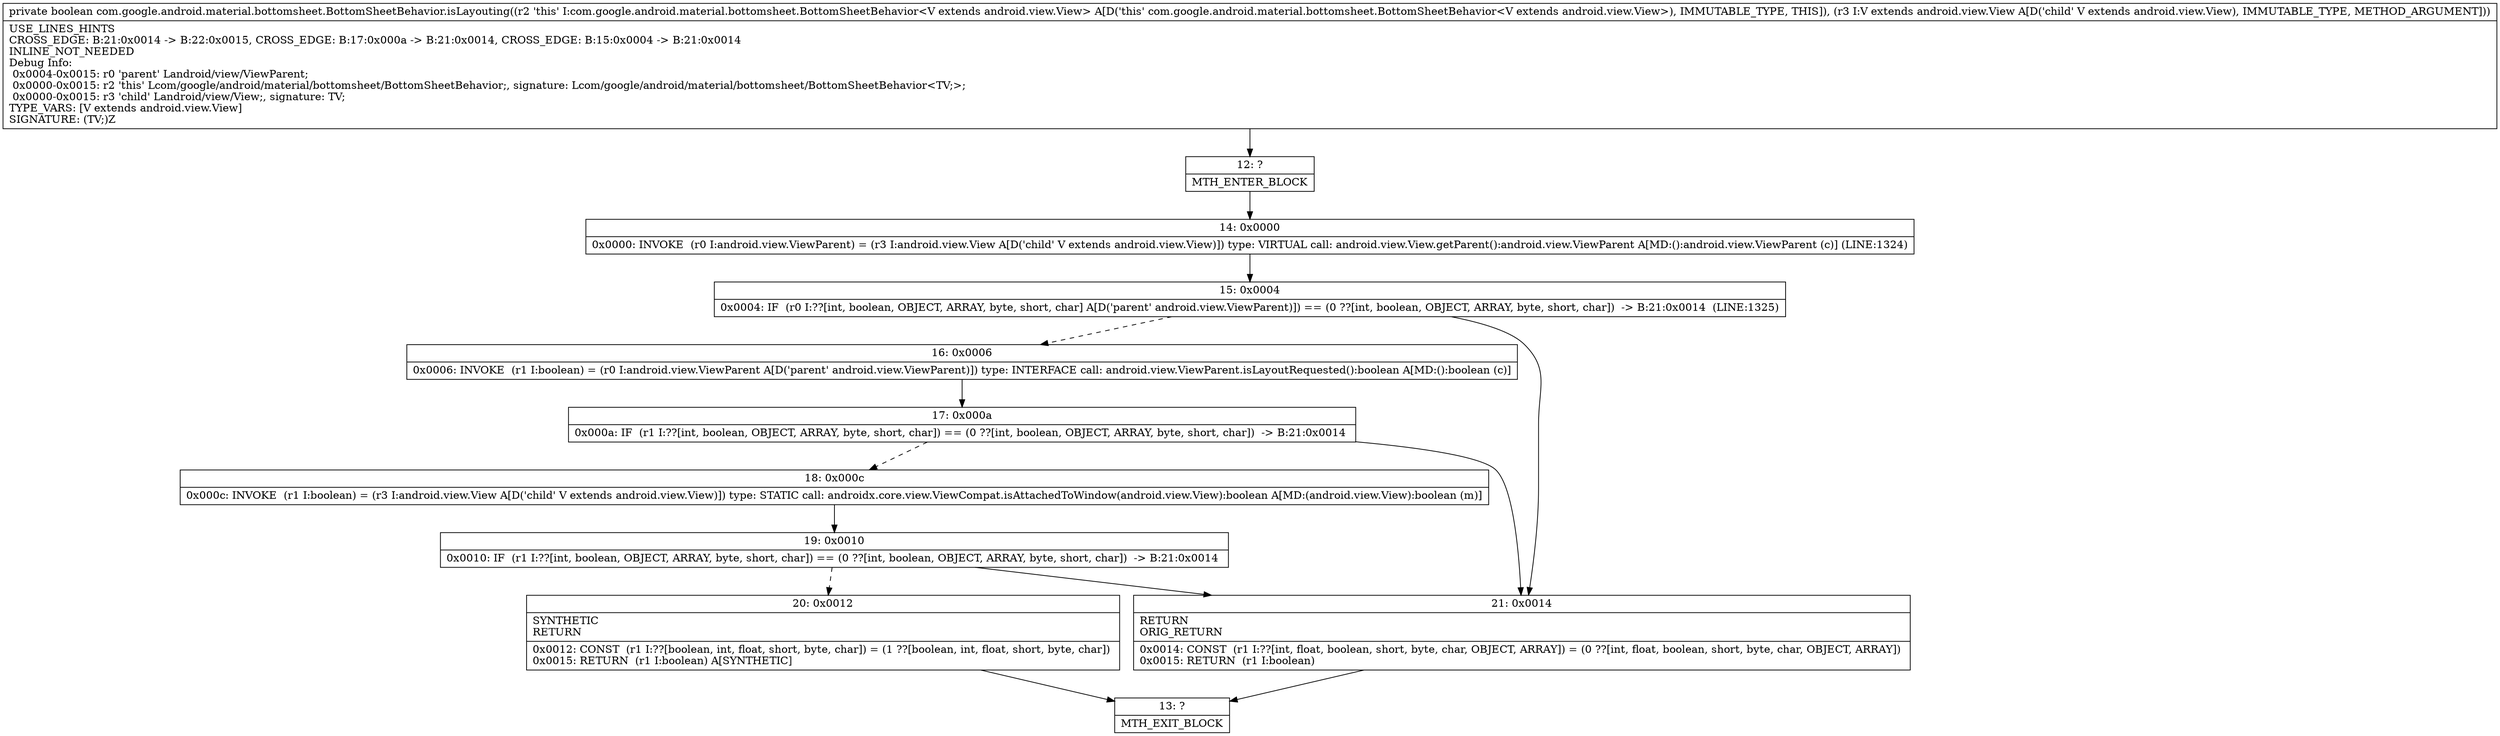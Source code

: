 digraph "CFG forcom.google.android.material.bottomsheet.BottomSheetBehavior.isLayouting(Landroid\/view\/View;)Z" {
Node_12 [shape=record,label="{12\:\ ?|MTH_ENTER_BLOCK\l}"];
Node_14 [shape=record,label="{14\:\ 0x0000|0x0000: INVOKE  (r0 I:android.view.ViewParent) = (r3 I:android.view.View A[D('child' V extends android.view.View)]) type: VIRTUAL call: android.view.View.getParent():android.view.ViewParent A[MD:():android.view.ViewParent (c)] (LINE:1324)\l}"];
Node_15 [shape=record,label="{15\:\ 0x0004|0x0004: IF  (r0 I:??[int, boolean, OBJECT, ARRAY, byte, short, char] A[D('parent' android.view.ViewParent)]) == (0 ??[int, boolean, OBJECT, ARRAY, byte, short, char])  \-\> B:21:0x0014  (LINE:1325)\l}"];
Node_16 [shape=record,label="{16\:\ 0x0006|0x0006: INVOKE  (r1 I:boolean) = (r0 I:android.view.ViewParent A[D('parent' android.view.ViewParent)]) type: INTERFACE call: android.view.ViewParent.isLayoutRequested():boolean A[MD:():boolean (c)]\l}"];
Node_17 [shape=record,label="{17\:\ 0x000a|0x000a: IF  (r1 I:??[int, boolean, OBJECT, ARRAY, byte, short, char]) == (0 ??[int, boolean, OBJECT, ARRAY, byte, short, char])  \-\> B:21:0x0014 \l}"];
Node_18 [shape=record,label="{18\:\ 0x000c|0x000c: INVOKE  (r1 I:boolean) = (r3 I:android.view.View A[D('child' V extends android.view.View)]) type: STATIC call: androidx.core.view.ViewCompat.isAttachedToWindow(android.view.View):boolean A[MD:(android.view.View):boolean (m)]\l}"];
Node_19 [shape=record,label="{19\:\ 0x0010|0x0010: IF  (r1 I:??[int, boolean, OBJECT, ARRAY, byte, short, char]) == (0 ??[int, boolean, OBJECT, ARRAY, byte, short, char])  \-\> B:21:0x0014 \l}"];
Node_20 [shape=record,label="{20\:\ 0x0012|SYNTHETIC\lRETURN\l|0x0012: CONST  (r1 I:??[boolean, int, float, short, byte, char]) = (1 ??[boolean, int, float, short, byte, char]) \l0x0015: RETURN  (r1 I:boolean) A[SYNTHETIC]\l}"];
Node_13 [shape=record,label="{13\:\ ?|MTH_EXIT_BLOCK\l}"];
Node_21 [shape=record,label="{21\:\ 0x0014|RETURN\lORIG_RETURN\l|0x0014: CONST  (r1 I:??[int, float, boolean, short, byte, char, OBJECT, ARRAY]) = (0 ??[int, float, boolean, short, byte, char, OBJECT, ARRAY]) \l0x0015: RETURN  (r1 I:boolean) \l}"];
MethodNode[shape=record,label="{private boolean com.google.android.material.bottomsheet.BottomSheetBehavior.isLayouting((r2 'this' I:com.google.android.material.bottomsheet.BottomSheetBehavior\<V extends android.view.View\> A[D('this' com.google.android.material.bottomsheet.BottomSheetBehavior\<V extends android.view.View\>), IMMUTABLE_TYPE, THIS]), (r3 I:V extends android.view.View A[D('child' V extends android.view.View), IMMUTABLE_TYPE, METHOD_ARGUMENT]))  | USE_LINES_HINTS\lCROSS_EDGE: B:21:0x0014 \-\> B:22:0x0015, CROSS_EDGE: B:17:0x000a \-\> B:21:0x0014, CROSS_EDGE: B:15:0x0004 \-\> B:21:0x0014\lINLINE_NOT_NEEDED\lDebug Info:\l  0x0004\-0x0015: r0 'parent' Landroid\/view\/ViewParent;\l  0x0000\-0x0015: r2 'this' Lcom\/google\/android\/material\/bottomsheet\/BottomSheetBehavior;, signature: Lcom\/google\/android\/material\/bottomsheet\/BottomSheetBehavior\<TV;\>;\l  0x0000\-0x0015: r3 'child' Landroid\/view\/View;, signature: TV;\lTYPE_VARS: [V extends android.view.View]\lSIGNATURE: (TV;)Z\l}"];
MethodNode -> Node_12;Node_12 -> Node_14;
Node_14 -> Node_15;
Node_15 -> Node_16[style=dashed];
Node_15 -> Node_21;
Node_16 -> Node_17;
Node_17 -> Node_18[style=dashed];
Node_17 -> Node_21;
Node_18 -> Node_19;
Node_19 -> Node_20[style=dashed];
Node_19 -> Node_21;
Node_20 -> Node_13;
Node_21 -> Node_13;
}

